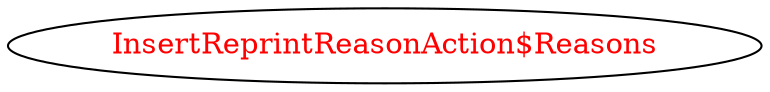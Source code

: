 digraph dependencyGraph {
 concentrate=true;
 ranksep="2.0";
 rankdir="LR"; 
 splines="ortho";
"InsertReprintReasonAction$Reasons" [fontcolor="red"];
}